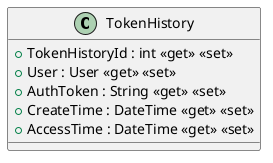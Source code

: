 @startuml
class TokenHistory {
    + TokenHistoryId : int <<get>> <<set>>
    + User : User <<get>> <<set>>
    + AuthToken : String <<get>> <<set>>
    + CreateTime : DateTime <<get>> <<set>>
    + AccessTime : DateTime <<get>> <<set>>
}
@enduml
